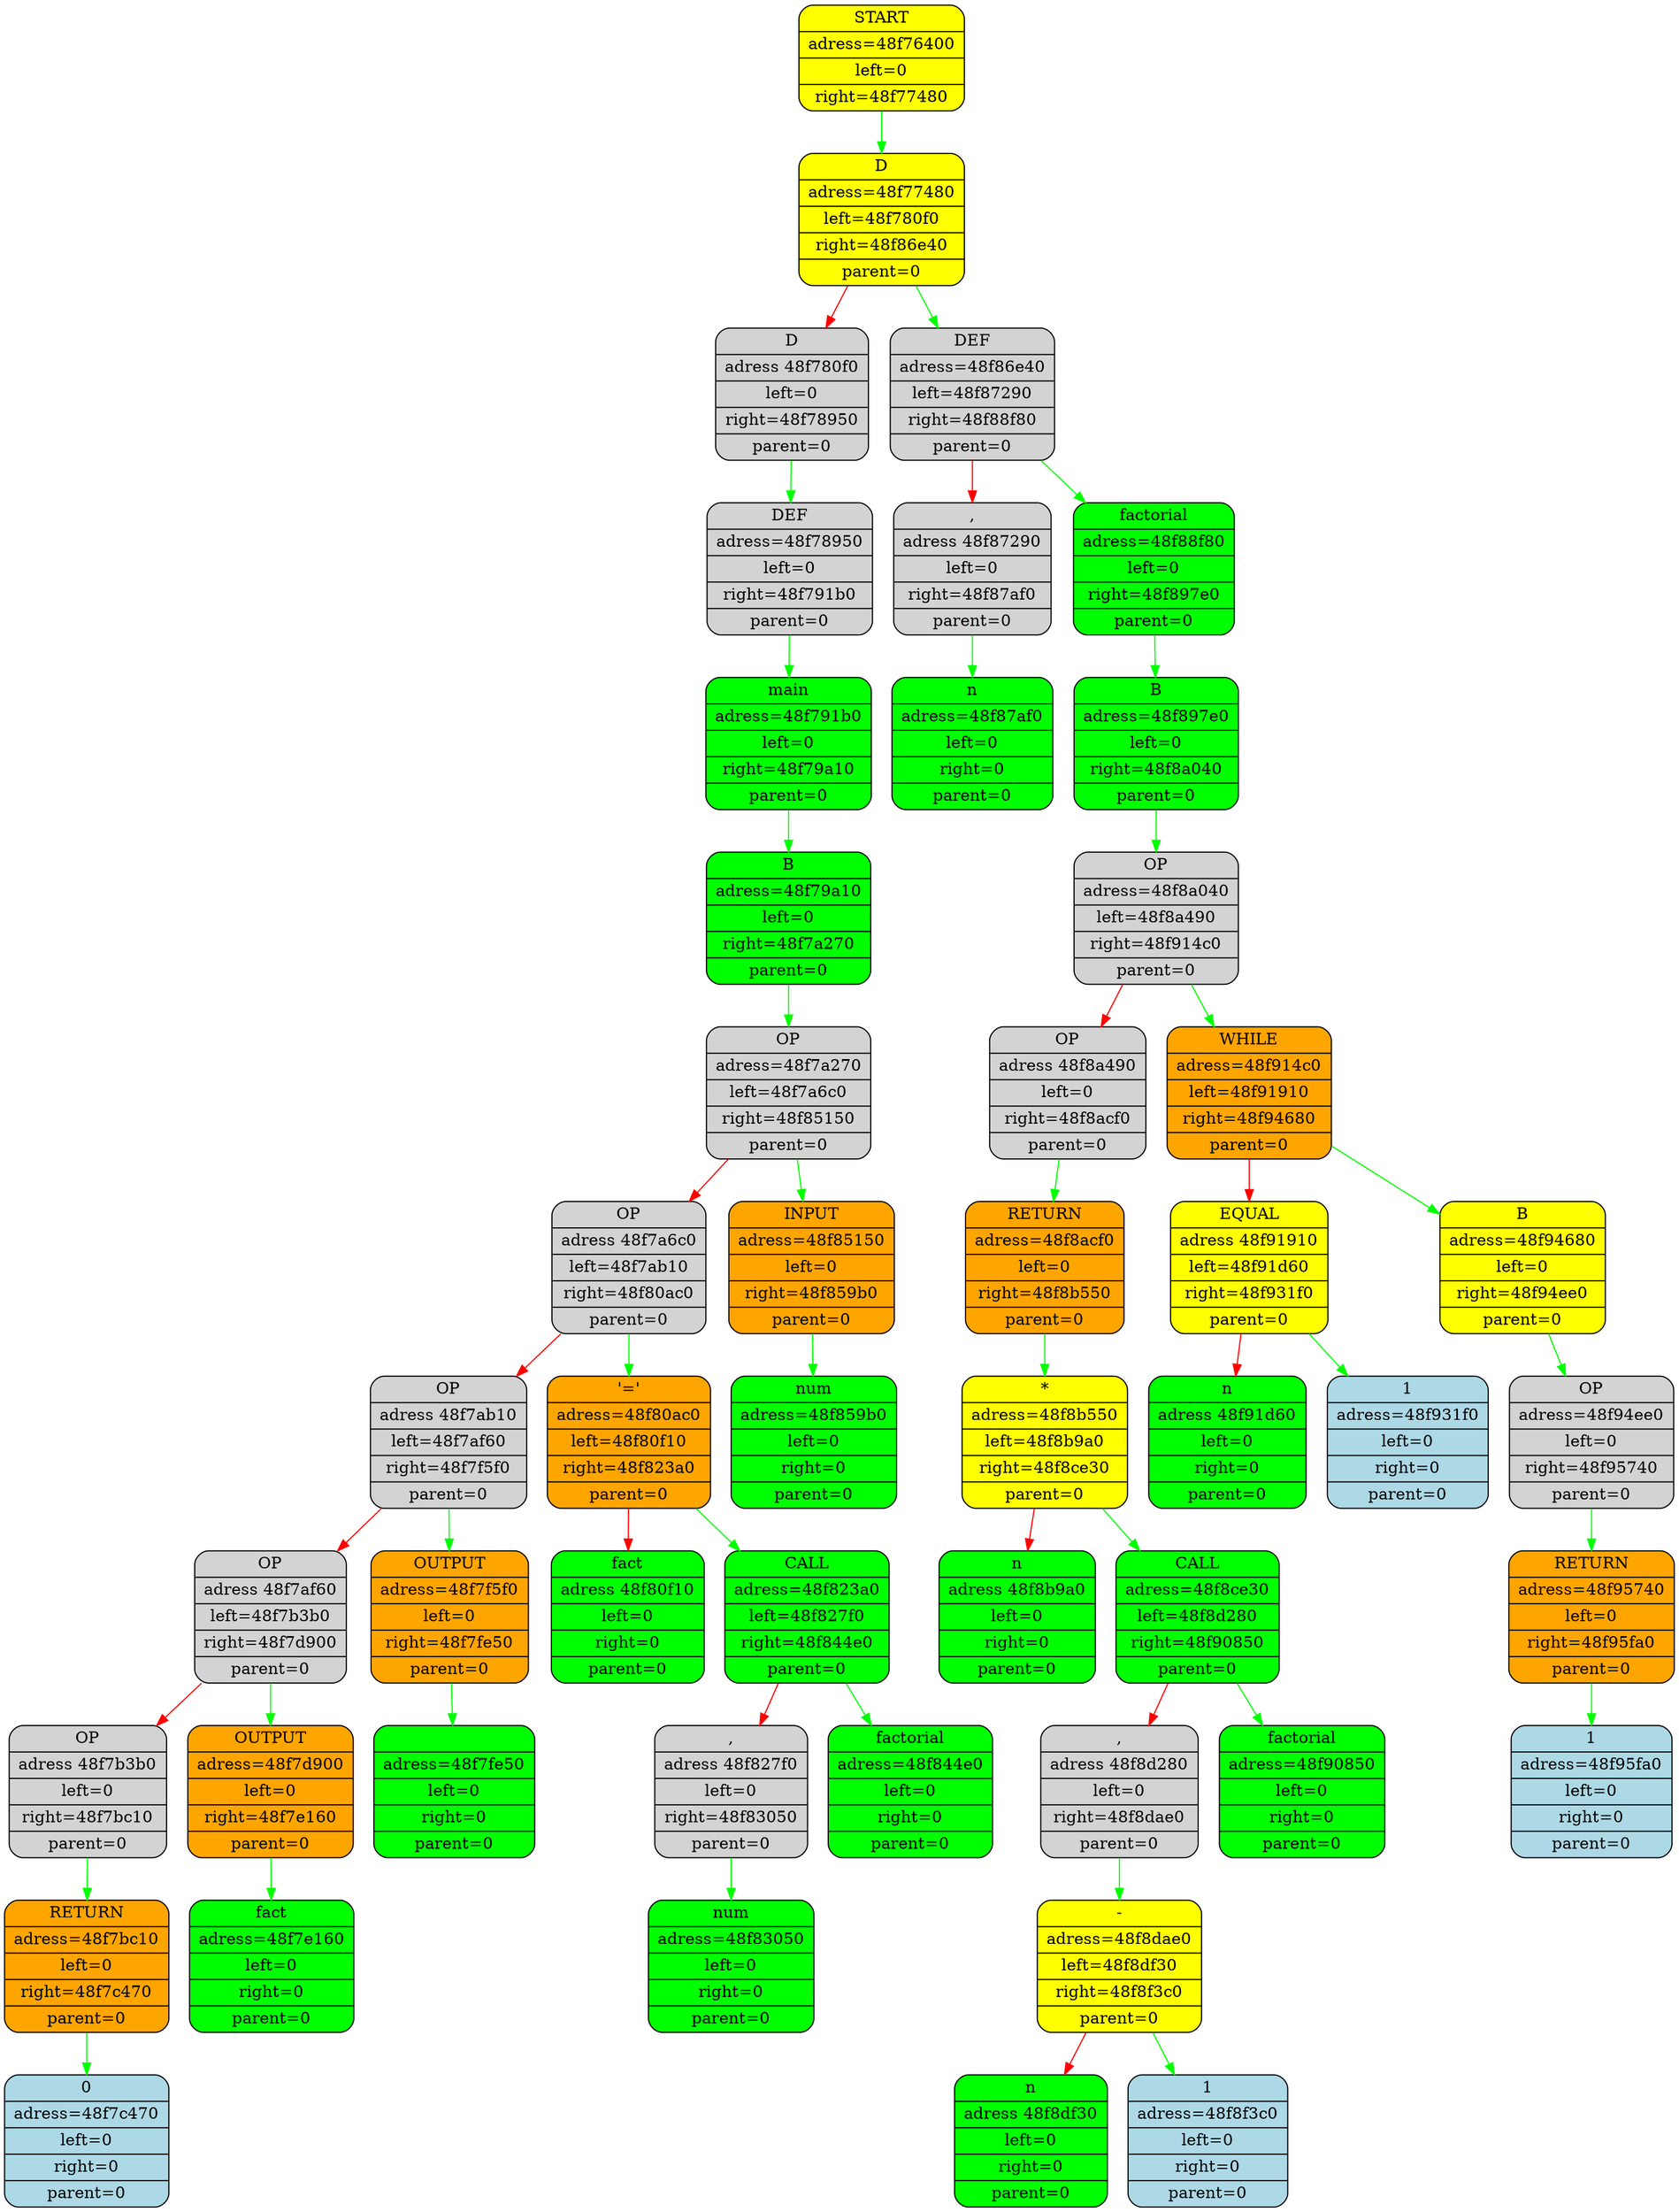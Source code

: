 digraph First{
node [shape="Mrecord", style="filled", fillcolor="lightblue"];
"box48f76400" [fillcolor = "yellow",label="{START|adress=48f76400|left=0|right=48f77480}"];
"box48f77480" [fillcolor="yellow",label="{D|adress=48f77480|left=48f780f0|right=48f86e40|parent=0}"];
"box48f76400" -> "box48f77480"[color="green"];
"box48f780f0" [fillcolor="",label="{D|adress 48f780f0|left=0|right=48f78950|parent=0}"];
"box48f77480" -> "box48f780f0"[color="red"];
"box48f78950" [fillcolor="",label="{DEF|adress=48f78950|left=0|right=48f791b0|parent=0}"];
"box48f780f0" -> "box48f78950"[color="green"];
"box48f791b0" [fillcolor="green",label="{main|adress=48f791b0|left=0|right=48f79a10|parent=0}"];
"box48f78950" -> "box48f791b0"[color="green"];
"box48f79a10" [fillcolor="green",label="{B|adress=48f79a10|left=0|right=48f7a270|parent=0}"];
"box48f791b0" -> "box48f79a10"[color="green"];
"box48f7a270" [fillcolor="",label="{OP|adress=48f7a270|left=48f7a6c0|right=48f85150|parent=0}"];
"box48f79a10" -> "box48f7a270"[color="green"];
"box48f7a6c0" [fillcolor="",label="{OP|adress 48f7a6c0|left=48f7ab10|right=48f80ac0|parent=0}"];
"box48f7a270" -> "box48f7a6c0"[color="red"];
"box48f7ab10" [fillcolor="",label="{OP|adress 48f7ab10|left=48f7af60|right=48f7f5f0|parent=0}"];
"box48f7a6c0" -> "box48f7ab10"[color="red"];
"box48f7af60" [fillcolor="",label="{OP|adress 48f7af60|left=48f7b3b0|right=48f7d900|parent=0}"];
"box48f7ab10" -> "box48f7af60"[color="red"];
"box48f7b3b0" [fillcolor="",label="{OP|adress 48f7b3b0|left=0|right=48f7bc10|parent=0}"];
"box48f7af60" -> "box48f7b3b0"[color="red"];
"box48f7bc10" [fillcolor="orange",label="{RETURN|adress=48f7bc10|left=0|right=48f7c470|parent=0}"];
"box48f7b3b0" -> "box48f7bc10"[color="green"];
"box48f7c470" [label="{0|adress=48f7c470|left=0|right=0|parent=0}"];
"box48f7bc10" -> "box48f7c470"[color="green"];
"box48f7d900" [fillcolor="orange",label="{OUTPUT|adress=48f7d900|left=0|right=48f7e160|parent=0}"];
"box48f7af60" -> "box48f7d900"[color="green"];
"box48f7e160" [fillcolor="green",label="{fact|adress=48f7e160|left=0|right=0|parent=0}"];
"box48f7d900" -> "box48f7e160"[color="green"];
"box48f7f5f0" [fillcolor="orange",label="{OUTPUT|adress=48f7f5f0|left=0|right=48f7fe50|parent=0}"];
"box48f7ab10" -> "box48f7f5f0"[color="green"];
"box48f7fe50" [fillcolor="green",label="{|adress=48f7fe50|left=0|right=0|parent=0}"];
"box48f7f5f0" -> "box48f7fe50"[color="green"];
"box48f80ac0" [fillcolor="orange",label="{'='|adress=48f80ac0|left=48f80f10|right=48f823a0|parent=0}"];
"box48f7a6c0" -> "box48f80ac0"[color="green"];
"box48f80f10" [fillcolor="green",label="{fact|adress 48f80f10|left=0|right=0|parent=0}"];
"box48f80ac0" -> "box48f80f10"[color="red"];
"box48f823a0" [fillcolor="green",label="{CALL|adress=48f823a0|left=48f827f0|right=48f844e0|parent=0}"];
"box48f80ac0" -> "box48f823a0"[color="green"];
"box48f827f0" [fillcolor="",label="{,|adress 48f827f0|left=0|right=48f83050|parent=0}"];
"box48f823a0" -> "box48f827f0"[color="red"];
"box48f83050" [fillcolor="green",label="{num|adress=48f83050|left=0|right=0|parent=0}"];
"box48f827f0" -> "box48f83050"[color="green"];
"box48f844e0" [fillcolor="green",label="{factorial|adress=48f844e0|left=0|right=0|parent=0}"];
"box48f823a0" -> "box48f844e0"[color="green"];
"box48f85150" [fillcolor="orange",label="{INPUT|adress=48f85150|left=0|right=48f859b0|parent=0}"];
"box48f7a270" -> "box48f85150"[color="green"];
"box48f859b0" [fillcolor="green",label="{num|adress=48f859b0|left=0|right=0|parent=0}"];
"box48f85150" -> "box48f859b0"[color="green"];
"box48f86e40" [fillcolor="",label="{DEF|adress=48f86e40|left=48f87290|right=48f88f80|parent=0}"];
"box48f77480" -> "box48f86e40"[color="green"];
"box48f87290" [fillcolor="",label="{,|adress 48f87290|left=0|right=48f87af0|parent=0}"];
"box48f86e40" -> "box48f87290"[color="red"];
"box48f87af0" [fillcolor="green",label="{n|adress=48f87af0|left=0|right=0|parent=0}"];
"box48f87290" -> "box48f87af0"[color="green"];
"box48f88f80" [fillcolor="green",label="{factorial|adress=48f88f80|left=0|right=48f897e0|parent=0}"];
"box48f86e40" -> "box48f88f80"[color="green"];
"box48f897e0" [fillcolor="green",label="{B|adress=48f897e0|left=0|right=48f8a040|parent=0}"];
"box48f88f80" -> "box48f897e0"[color="green"];
"box48f8a040" [fillcolor="",label="{OP|adress=48f8a040|left=48f8a490|right=48f914c0|parent=0}"];
"box48f897e0" -> "box48f8a040"[color="green"];
"box48f8a490" [fillcolor="",label="{OP|adress 48f8a490|left=0|right=48f8acf0|parent=0}"];
"box48f8a040" -> "box48f8a490"[color="red"];
"box48f8acf0" [fillcolor="orange",label="{RETURN|adress=48f8acf0|left=0|right=48f8b550|parent=0}"];
"box48f8a490" -> "box48f8acf0"[color="green"];
"box48f8b550" [fillcolor="yellow",label="{*|adress=48f8b550|left=48f8b9a0|right=48f8ce30|parent=0}"];
"box48f8acf0" -> "box48f8b550"[color="green"];
"box48f8b9a0" [fillcolor="green",label="{n|adress 48f8b9a0|left=0|right=0|parent=0}"];
"box48f8b550" -> "box48f8b9a0"[color="red"];
"box48f8ce30" [fillcolor="green",label="{CALL|adress=48f8ce30|left=48f8d280|right=48f90850|parent=0}"];
"box48f8b550" -> "box48f8ce30"[color="green"];
"box48f8d280" [fillcolor="",label="{,|adress 48f8d280|left=0|right=48f8dae0|parent=0}"];
"box48f8ce30" -> "box48f8d280"[color="red"];
"box48f8dae0" [fillcolor="yellow",label="{-|adress=48f8dae0|left=48f8df30|right=48f8f3c0|parent=0}"];
"box48f8d280" -> "box48f8dae0"[color="green"];
"box48f8df30" [fillcolor="green",label="{n|adress 48f8df30|left=0|right=0|parent=0}"];
"box48f8dae0" -> "box48f8df30"[color="red"];
"box48f8f3c0" [label="{1|adress=48f8f3c0|left=0|right=0|parent=0}"];
"box48f8dae0" -> "box48f8f3c0"[color="green"];
"box48f90850" [fillcolor="green",label="{factorial|adress=48f90850|left=0|right=0|parent=0}"];
"box48f8ce30" -> "box48f90850"[color="green"];
"box48f914c0" [fillcolor="orange",label="{WHILE|adress=48f914c0|left=48f91910|right=48f94680|parent=0}"];
"box48f8a040" -> "box48f914c0"[color="green"];
"box48f91910" [fillcolor="yellow",label="{EQUAL|adress 48f91910|left=48f91d60|right=48f931f0|parent=0}"];
"box48f914c0" -> "box48f91910"[color="red"];
"box48f91d60" [fillcolor="green",label="{n|adress 48f91d60|left=0|right=0|parent=0}"];
"box48f91910" -> "box48f91d60"[color="red"];
"box48f931f0" [label="{1|adress=48f931f0|left=0|right=0|parent=0}"];
"box48f91910" -> "box48f931f0"[color="green"];
"box48f94680" [fillcolor="yellow",label="{B|adress=48f94680|left=0|right=48f94ee0|parent=0}"];
"box48f914c0" -> "box48f94680"[color="green"];
"box48f94ee0" [fillcolor="",label="{OP|adress=48f94ee0|left=0|right=48f95740|parent=0}"];
"box48f94680" -> "box48f94ee0"[color="green"];
"box48f95740" [fillcolor="orange",label="{RETURN|adress=48f95740|left=0|right=48f95fa0|parent=0}"];
"box48f94ee0" -> "box48f95740"[color="green"];
"box48f95fa0" [label="{1|adress=48f95fa0|left=0|right=0|parent=0}"];
"box48f95740" -> "box48f95fa0"[color="green"];
}